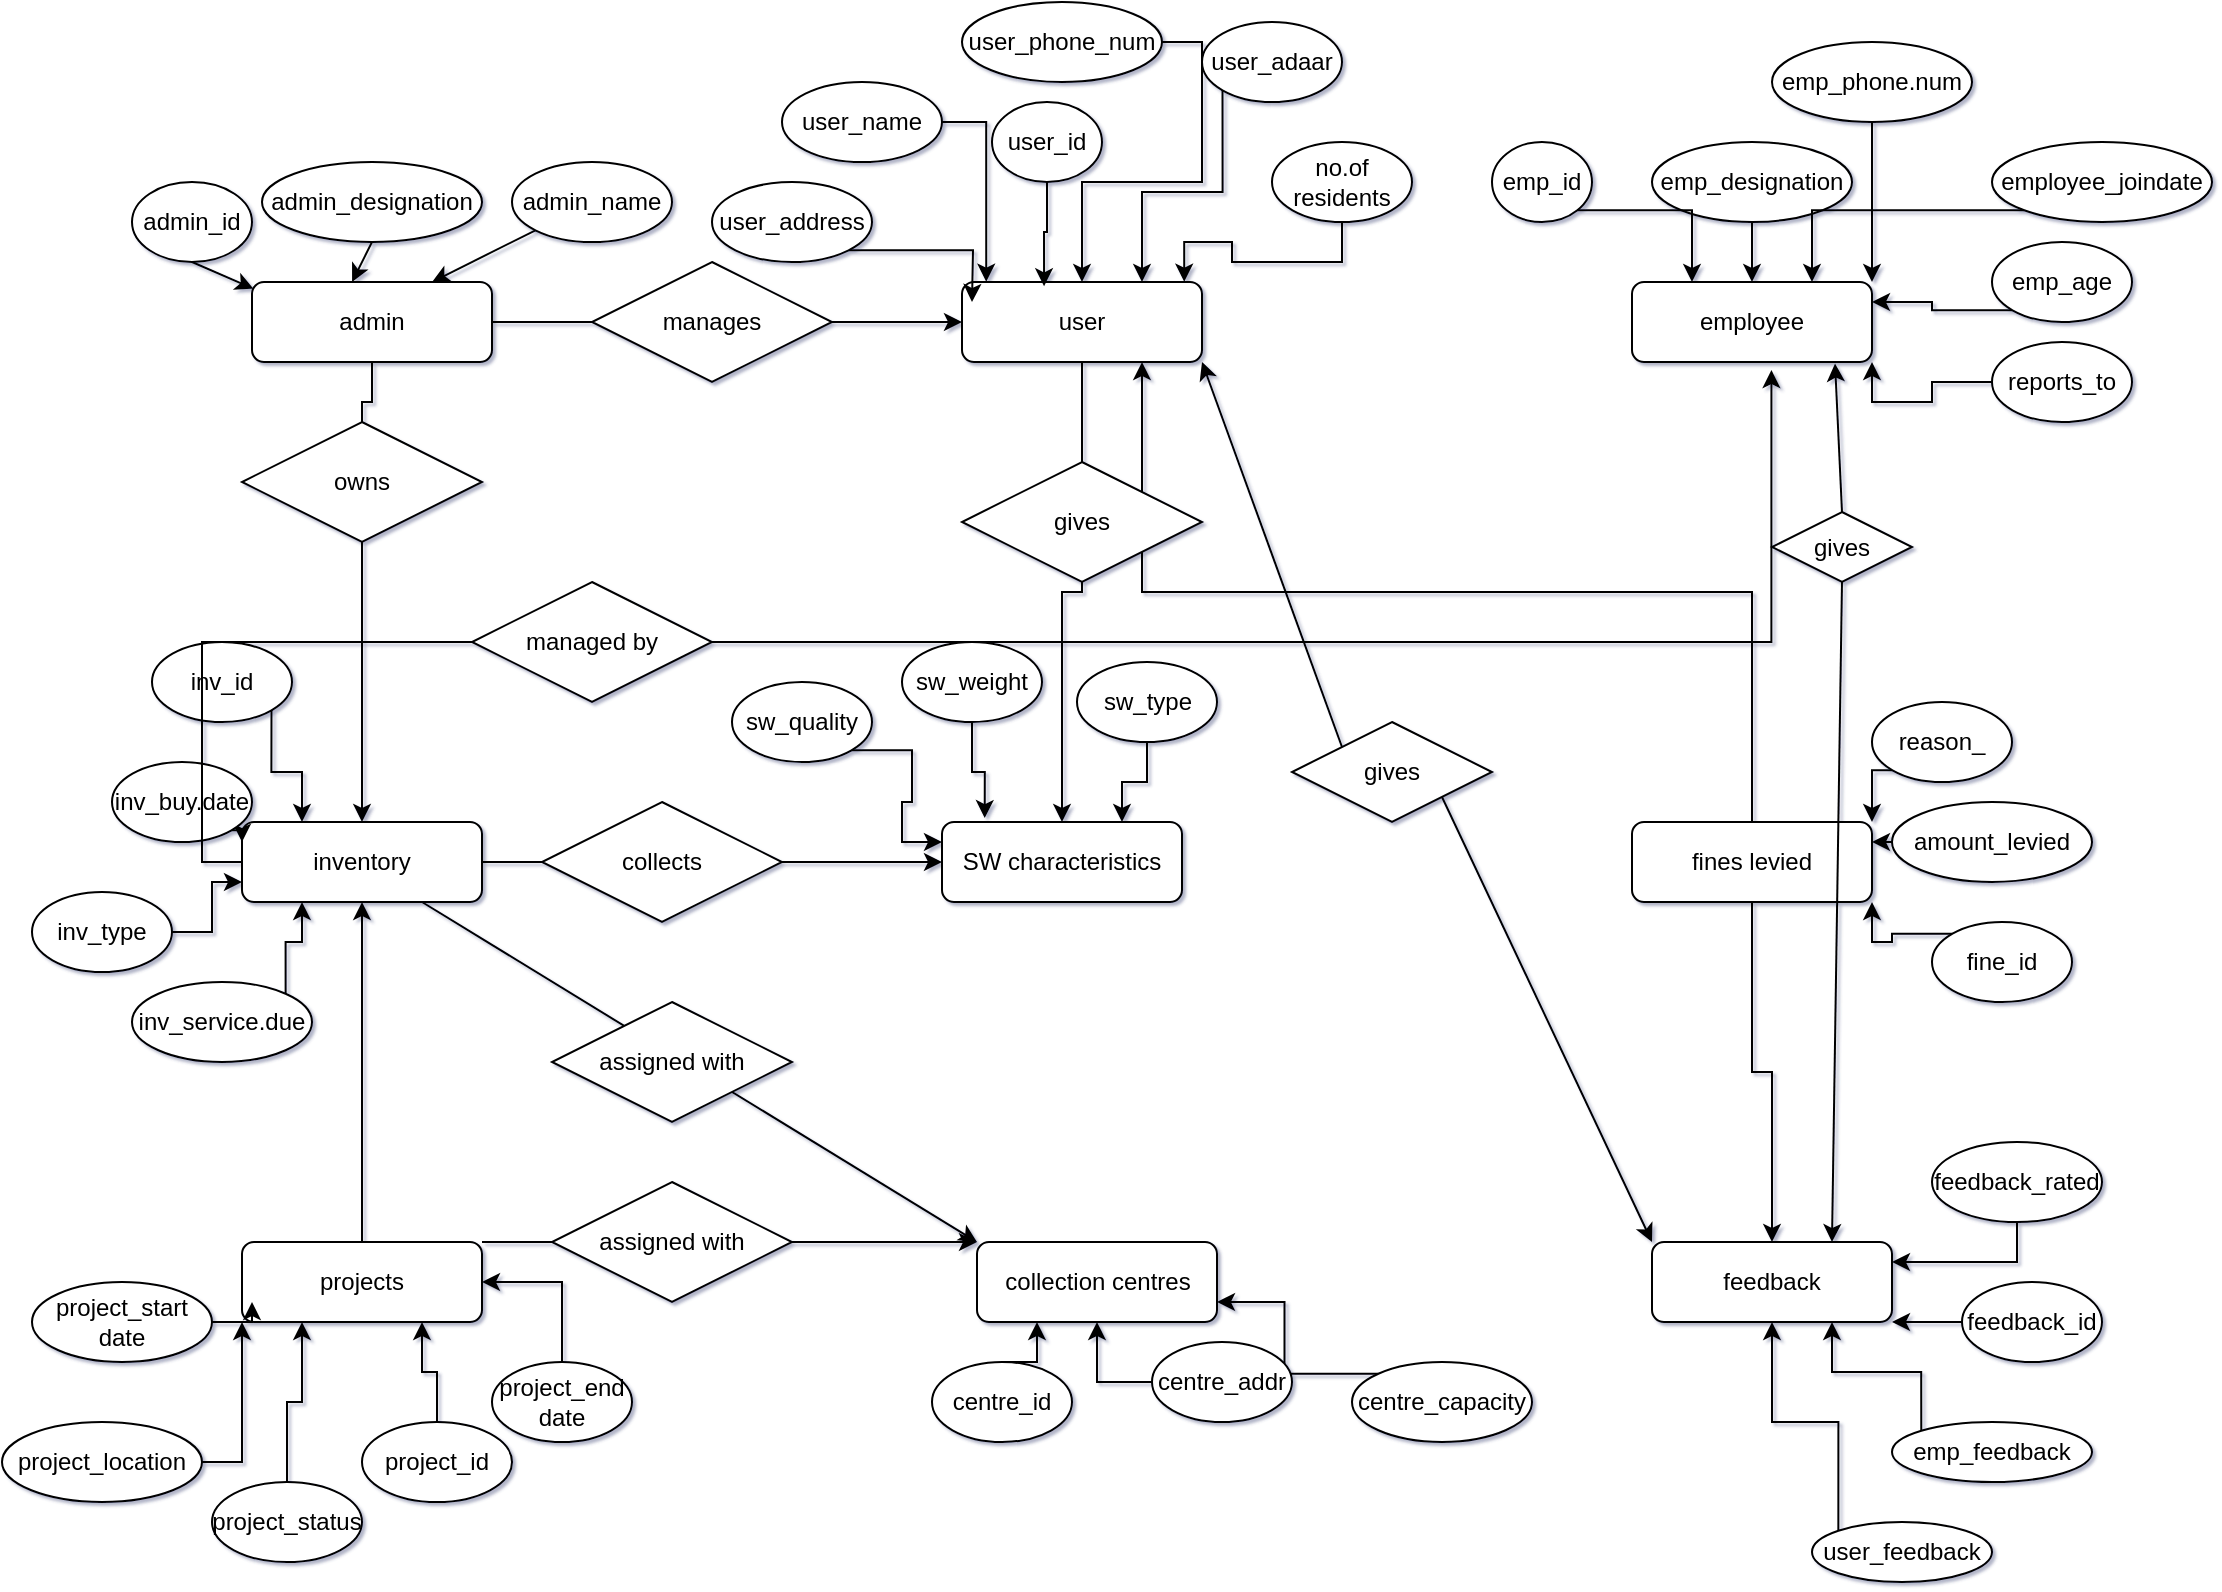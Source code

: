 <mxfile version="20.2.0" type="github" pages="2">
  <diagram id="R2lEEEUBdFMjLlhIrx00" name="Page-1">
    <mxGraphModel dx="5968" dy="785" grid="1" gridSize="10" guides="1" tooltips="1" connect="1" arrows="1" fold="1" page="1" pageScale="1" pageWidth="4681" pageHeight="3300" background="none" math="0" shadow="1" extFonts="Permanent Marker^https://fonts.googleapis.com/css?family=Permanent+Marker">
      <root>
        <mxCell id="0" />
        <mxCell id="1" parent="0" />
        <mxCell id="xOUELPZPSv9uPNJU-jqq-73" style="edgeStyle=orthogonalEdgeStyle;rounded=0;orthogonalLoop=1;jettySize=auto;html=1;exitX=0.5;exitY=1;exitDx=0;exitDy=0;startArrow=none;" parent="1" source="-xfS0xKG8IFLy6s1UBK3-1" target="xOUELPZPSv9uPNJU-jqq-6" edge="1">
          <mxGeometry relative="1" as="geometry" />
        </mxCell>
        <mxCell id="xOUELPZPSv9uPNJU-jqq-74" style="edgeStyle=orthogonalEdgeStyle;rounded=0;orthogonalLoop=1;jettySize=auto;html=1;exitX=1;exitY=0.5;exitDx=0;exitDy=0;" parent="1" source="xOUELPZPSv9uPNJU-jqq-3" target="xOUELPZPSv9uPNJU-jqq-4" edge="1">
          <mxGeometry relative="1" as="geometry" />
        </mxCell>
        <mxCell id="xOUELPZPSv9uPNJU-jqq-3" value="admin" style="rounded=1;whiteSpace=wrap;html=1;" parent="1" vertex="1">
          <mxGeometry x="-50" y="590" width="120" height="40" as="geometry" />
        </mxCell>
        <mxCell id="xOUELPZPSv9uPNJU-jqq-75" style="edgeStyle=orthogonalEdgeStyle;rounded=0;orthogonalLoop=1;jettySize=auto;html=1;exitX=0.5;exitY=1;exitDx=0;exitDy=0;" parent="1" source="xOUELPZPSv9uPNJU-jqq-4" target="xOUELPZPSv9uPNJU-jqq-7" edge="1">
          <mxGeometry relative="1" as="geometry" />
        </mxCell>
        <mxCell id="xOUELPZPSv9uPNJU-jqq-4" value="user" style="rounded=1;whiteSpace=wrap;html=1;" parent="1" vertex="1">
          <mxGeometry x="305" y="590" width="120" height="40" as="geometry" />
        </mxCell>
        <mxCell id="xOUELPZPSv9uPNJU-jqq-5" value="employee" style="rounded=1;whiteSpace=wrap;html=1;" parent="1" vertex="1">
          <mxGeometry x="640" y="590" width="120" height="40" as="geometry" />
        </mxCell>
        <mxCell id="xOUELPZPSv9uPNJU-jqq-72" style="edgeStyle=orthogonalEdgeStyle;rounded=0;orthogonalLoop=1;jettySize=auto;html=1;exitX=1;exitY=0.5;exitDx=0;exitDy=0;entryX=0;entryY=0.5;entryDx=0;entryDy=0;startArrow=none;" parent="1" source="-xfS0xKG8IFLy6s1UBK3-20" target="xOUELPZPSv9uPNJU-jqq-7" edge="1">
          <mxGeometry relative="1" as="geometry" />
        </mxCell>
        <mxCell id="xOUELPZPSv9uPNJU-jqq-106" style="edgeStyle=orthogonalEdgeStyle;rounded=0;orthogonalLoop=1;jettySize=auto;html=1;exitX=0;exitY=0.5;exitDx=0;exitDy=0;entryX=0.581;entryY=1.101;entryDx=0;entryDy=0;entryPerimeter=0;startArrow=none;" parent="1" source="-xfS0xKG8IFLy6s1UBK3-5" target="xOUELPZPSv9uPNJU-jqq-5" edge="1">
          <mxGeometry relative="1" as="geometry">
            <Array as="points">
              <mxPoint x="-75" y="770" />
              <mxPoint x="710" y="770" />
            </Array>
          </mxGeometry>
        </mxCell>
        <mxCell id="xOUELPZPSv9uPNJU-jqq-6" value="inventory" style="rounded=1;whiteSpace=wrap;html=1;" parent="1" vertex="1">
          <mxGeometry x="-55" y="860" width="120" height="40" as="geometry" />
        </mxCell>
        <mxCell id="xOUELPZPSv9uPNJU-jqq-7" value="SW characteristics" style="rounded=1;whiteSpace=wrap;html=1;" parent="1" vertex="1">
          <mxGeometry x="295" y="860" width="120" height="40" as="geometry" />
        </mxCell>
        <mxCell id="xOUELPZPSv9uPNJU-jqq-8" value="feedback" style="rounded=1;whiteSpace=wrap;html=1;" parent="1" vertex="1">
          <mxGeometry x="650" y="1070" width="120" height="40" as="geometry" />
        </mxCell>
        <mxCell id="xOUELPZPSv9uPNJU-jqq-9" value="collection centres" style="rounded=1;whiteSpace=wrap;html=1;" parent="1" vertex="1">
          <mxGeometry x="312.5" y="1070" width="120" height="40" as="geometry" />
        </mxCell>
        <mxCell id="xOUELPZPSv9uPNJU-jqq-66" style="edgeStyle=orthogonalEdgeStyle;rounded=0;orthogonalLoop=1;jettySize=auto;html=1;exitX=0.5;exitY=0;exitDx=0;exitDy=0;entryX=0.5;entryY=1;entryDx=0;entryDy=0;" parent="1" source="xOUELPZPSv9uPNJU-jqq-10" target="xOUELPZPSv9uPNJU-jqq-6" edge="1">
          <mxGeometry relative="1" as="geometry" />
        </mxCell>
        <mxCell id="xOUELPZPSv9uPNJU-jqq-10" value="projects" style="rounded=1;whiteSpace=wrap;html=1;" parent="1" vertex="1">
          <mxGeometry x="-55" y="1070" width="120" height="40" as="geometry" />
        </mxCell>
        <mxCell id="xOUELPZPSv9uPNJU-jqq-93" style="edgeStyle=orthogonalEdgeStyle;rounded=0;orthogonalLoop=1;jettySize=auto;html=1;exitX=0.5;exitY=1;exitDx=0;exitDy=0;" parent="1" source="xOUELPZPSv9uPNJU-jqq-11" target="xOUELPZPSv9uPNJU-jqq-8" edge="1">
          <mxGeometry relative="1" as="geometry" />
        </mxCell>
        <mxCell id="xOUELPZPSv9uPNJU-jqq-107" style="edgeStyle=orthogonalEdgeStyle;rounded=0;orthogonalLoop=1;jettySize=auto;html=1;exitX=0.5;exitY=0;exitDx=0;exitDy=0;entryX=0.75;entryY=1;entryDx=0;entryDy=0;" parent="1" source="xOUELPZPSv9uPNJU-jqq-11" target="xOUELPZPSv9uPNJU-jqq-4" edge="1">
          <mxGeometry relative="1" as="geometry" />
        </mxCell>
        <mxCell id="xOUELPZPSv9uPNJU-jqq-11" value="fines levied" style="rounded=1;whiteSpace=wrap;html=1;" parent="1" vertex="1">
          <mxGeometry x="640" y="860" width="120" height="40" as="geometry" />
        </mxCell>
        <mxCell id="xOUELPZPSv9uPNJU-jqq-12" value="admin_id" style="ellipse;whiteSpace=wrap;html=1;" parent="1" vertex="1">
          <mxGeometry x="-110" y="540" width="60" height="40" as="geometry" />
        </mxCell>
        <mxCell id="xOUELPZPSv9uPNJU-jqq-13" value="admin_name" style="ellipse;whiteSpace=wrap;html=1;" parent="1" vertex="1">
          <mxGeometry x="80" y="530" width="80" height="40" as="geometry" />
        </mxCell>
        <mxCell id="xOUELPZPSv9uPNJU-jqq-14" value="admin_designation" style="ellipse;whiteSpace=wrap;html=1;" parent="1" vertex="1">
          <mxGeometry x="-45" y="530" width="110" height="40" as="geometry" />
        </mxCell>
        <mxCell id="xOUELPZPSv9uPNJU-jqq-18" value="" style="endArrow=classic;html=1;rounded=0;exitX=0.5;exitY=1;exitDx=0;exitDy=0;entryX=0.006;entryY=0.083;entryDx=0;entryDy=0;entryPerimeter=0;" parent="1" source="xOUELPZPSv9uPNJU-jqq-12" target="xOUELPZPSv9uPNJU-jqq-3" edge="1">
          <mxGeometry width="50" height="50" relative="1" as="geometry">
            <mxPoint x="130" y="600" as="sourcePoint" />
            <mxPoint x="180" y="550" as="targetPoint" />
          </mxGeometry>
        </mxCell>
        <mxCell id="xOUELPZPSv9uPNJU-jqq-19" value="" style="endArrow=classic;html=1;rounded=0;exitX=0.5;exitY=1;exitDx=0;exitDy=0;entryX=0.417;entryY=0;entryDx=0;entryDy=0;entryPerimeter=0;" parent="1" source="xOUELPZPSv9uPNJU-jqq-14" target="xOUELPZPSv9uPNJU-jqq-3" edge="1">
          <mxGeometry width="50" height="50" relative="1" as="geometry">
            <mxPoint x="240" y="530" as="sourcePoint" />
            <mxPoint x="290.72" y="554.98" as="targetPoint" />
          </mxGeometry>
        </mxCell>
        <mxCell id="xOUELPZPSv9uPNJU-jqq-20" value="" style="endArrow=classic;html=1;rounded=0;exitX=0;exitY=1;exitDx=0;exitDy=0;entryX=0.75;entryY=0;entryDx=0;entryDy=0;" parent="1" source="xOUELPZPSv9uPNJU-jqq-13" target="xOUELPZPSv9uPNJU-jqq-3" edge="1">
          <mxGeometry width="50" height="50" relative="1" as="geometry">
            <mxPoint x="349.28" y="520" as="sourcePoint" />
            <mxPoint x="400" y="544.98" as="targetPoint" />
          </mxGeometry>
        </mxCell>
        <mxCell id="xOUELPZPSv9uPNJU-jqq-98" style="edgeStyle=orthogonalEdgeStyle;rounded=0;orthogonalLoop=1;jettySize=auto;html=1;exitX=1;exitY=0.5;exitDx=0;exitDy=0;entryX=0.101;entryY=-0.004;entryDx=0;entryDy=0;entryPerimeter=0;" parent="1" source="xOUELPZPSv9uPNJU-jqq-21" target="xOUELPZPSv9uPNJU-jqq-4" edge="1">
          <mxGeometry relative="1" as="geometry" />
        </mxCell>
        <mxCell id="xOUELPZPSv9uPNJU-jqq-21" value="user_name" style="ellipse;whiteSpace=wrap;html=1;" parent="1" vertex="1">
          <mxGeometry x="215" y="490" width="80" height="40" as="geometry" />
        </mxCell>
        <mxCell id="xOUELPZPSv9uPNJU-jqq-100" style="edgeStyle=orthogonalEdgeStyle;rounded=0;orthogonalLoop=1;jettySize=auto;html=1;exitX=0.5;exitY=1;exitDx=0;exitDy=0;entryX=0.5;entryY=0;entryDx=0;entryDy=0;" parent="1" source="xOUELPZPSv9uPNJU-jqq-22" target="xOUELPZPSv9uPNJU-jqq-5" edge="1">
          <mxGeometry relative="1" as="geometry" />
        </mxCell>
        <mxCell id="xOUELPZPSv9uPNJU-jqq-22" value="emp_designation" style="ellipse;whiteSpace=wrap;html=1;" parent="1" vertex="1">
          <mxGeometry x="650" y="520" width="100" height="40" as="geometry" />
        </mxCell>
        <mxCell id="xOUELPZPSv9uPNJU-jqq-101" style="edgeStyle=orthogonalEdgeStyle;rounded=0;orthogonalLoop=1;jettySize=auto;html=1;exitX=1;exitY=1;exitDx=0;exitDy=0;entryX=0.25;entryY=0;entryDx=0;entryDy=0;" parent="1" source="xOUELPZPSv9uPNJU-jqq-23" target="xOUELPZPSv9uPNJU-jqq-5" edge="1">
          <mxGeometry relative="1" as="geometry" />
        </mxCell>
        <mxCell id="xOUELPZPSv9uPNJU-jqq-23" value="emp_id" style="ellipse;whiteSpace=wrap;html=1;" parent="1" vertex="1">
          <mxGeometry x="570" y="520" width="50" height="40" as="geometry" />
        </mxCell>
        <mxCell id="xOUELPZPSv9uPNJU-jqq-96" style="edgeStyle=orthogonalEdgeStyle;rounded=0;orthogonalLoop=1;jettySize=auto;html=1;exitX=0.5;exitY=1;exitDx=0;exitDy=0;entryX=0.926;entryY=-0.004;entryDx=0;entryDy=0;entryPerimeter=0;" parent="1" source="xOUELPZPSv9uPNJU-jqq-24" target="xOUELPZPSv9uPNJU-jqq-4" edge="1">
          <mxGeometry relative="1" as="geometry" />
        </mxCell>
        <mxCell id="xOUELPZPSv9uPNJU-jqq-24" value="no.of residents" style="ellipse;whiteSpace=wrap;html=1;" parent="1" vertex="1">
          <mxGeometry x="460" y="520" width="70" height="40" as="geometry" />
        </mxCell>
        <mxCell id="xOUELPZPSv9uPNJU-jqq-95" style="edgeStyle=orthogonalEdgeStyle;rounded=0;orthogonalLoop=1;jettySize=auto;html=1;exitX=0;exitY=1;exitDx=0;exitDy=0;entryX=0.75;entryY=0;entryDx=0;entryDy=0;" parent="1" source="xOUELPZPSv9uPNJU-jqq-25" target="xOUELPZPSv9uPNJU-jqq-4" edge="1">
          <mxGeometry relative="1" as="geometry" />
        </mxCell>
        <mxCell id="xOUELPZPSv9uPNJU-jqq-25" value="user_adaar" style="ellipse;whiteSpace=wrap;html=1;" parent="1" vertex="1">
          <mxGeometry x="425" y="460" width="70" height="40" as="geometry" />
        </mxCell>
        <mxCell id="xOUELPZPSv9uPNJU-jqq-94" style="edgeStyle=orthogonalEdgeStyle;rounded=0;orthogonalLoop=1;jettySize=auto;html=1;exitX=1;exitY=0.5;exitDx=0;exitDy=0;" parent="1" source="xOUELPZPSv9uPNJU-jqq-26" target="xOUELPZPSv9uPNJU-jqq-4" edge="1">
          <mxGeometry relative="1" as="geometry" />
        </mxCell>
        <mxCell id="xOUELPZPSv9uPNJU-jqq-26" value="user_phone_num" style="ellipse;whiteSpace=wrap;html=1;" parent="1" vertex="1">
          <mxGeometry x="305" y="450" width="100" height="40" as="geometry" />
        </mxCell>
        <mxCell id="xOUELPZPSv9uPNJU-jqq-99" style="edgeStyle=orthogonalEdgeStyle;rounded=0;orthogonalLoop=1;jettySize=auto;html=1;exitX=1;exitY=1;exitDx=0;exitDy=0;" parent="1" source="xOUELPZPSv9uPNJU-jqq-27" edge="1">
          <mxGeometry relative="1" as="geometry">
            <mxPoint x="310" y="600" as="targetPoint" />
          </mxGeometry>
        </mxCell>
        <mxCell id="xOUELPZPSv9uPNJU-jqq-27" value="user_address" style="ellipse;whiteSpace=wrap;html=1;" parent="1" vertex="1">
          <mxGeometry x="180" y="540" width="80" height="40" as="geometry" />
        </mxCell>
        <mxCell id="xOUELPZPSv9uPNJU-jqq-97" style="edgeStyle=orthogonalEdgeStyle;rounded=0;orthogonalLoop=1;jettySize=auto;html=1;exitX=0.5;exitY=1;exitDx=0;exitDy=0;entryX=0.342;entryY=0.054;entryDx=0;entryDy=0;entryPerimeter=0;" parent="1" source="xOUELPZPSv9uPNJU-jqq-29" target="xOUELPZPSv9uPNJU-jqq-4" edge="1">
          <mxGeometry relative="1" as="geometry" />
        </mxCell>
        <mxCell id="xOUELPZPSv9uPNJU-jqq-29" value="user_id" style="ellipse;whiteSpace=wrap;html=1;" parent="1" vertex="1">
          <mxGeometry x="320" y="500" width="55" height="40" as="geometry" />
        </mxCell>
        <mxCell id="xOUELPZPSv9uPNJU-jqq-79" style="edgeStyle=orthogonalEdgeStyle;rounded=0;orthogonalLoop=1;jettySize=auto;html=1;exitX=0.5;exitY=0;exitDx=0;exitDy=0;entryX=0.25;entryY=1;entryDx=0;entryDy=0;" parent="1" source="xOUELPZPSv9uPNJU-jqq-32" target="xOUELPZPSv9uPNJU-jqq-9" edge="1">
          <mxGeometry relative="1" as="geometry" />
        </mxCell>
        <mxCell id="xOUELPZPSv9uPNJU-jqq-32" value="centre_id" style="ellipse;whiteSpace=wrap;html=1;" parent="1" vertex="1">
          <mxGeometry x="290" y="1130" width="70" height="40" as="geometry" />
        </mxCell>
        <mxCell id="xOUELPZPSv9uPNJU-jqq-70" style="edgeStyle=orthogonalEdgeStyle;rounded=0;orthogonalLoop=1;jettySize=auto;html=1;exitX=1;exitY=0;exitDx=0;exitDy=0;entryX=0.25;entryY=1;entryDx=0;entryDy=0;" parent="1" source="xOUELPZPSv9uPNJU-jqq-33" target="xOUELPZPSv9uPNJU-jqq-6" edge="1">
          <mxGeometry relative="1" as="geometry" />
        </mxCell>
        <mxCell id="xOUELPZPSv9uPNJU-jqq-33" value="inv_service.due" style="ellipse;whiteSpace=wrap;html=1;" parent="1" vertex="1">
          <mxGeometry x="-110" y="940" width="90" height="40" as="geometry" />
        </mxCell>
        <mxCell id="xOUELPZPSv9uPNJU-jqq-68" style="edgeStyle=orthogonalEdgeStyle;rounded=0;orthogonalLoop=1;jettySize=auto;html=1;exitX=1;exitY=1;exitDx=0;exitDy=0;entryX=0;entryY=0.25;entryDx=0;entryDy=0;" parent="1" source="xOUELPZPSv9uPNJU-jqq-34" target="xOUELPZPSv9uPNJU-jqq-6" edge="1">
          <mxGeometry relative="1" as="geometry" />
        </mxCell>
        <mxCell id="xOUELPZPSv9uPNJU-jqq-34" value="inv_buy.date" style="ellipse;whiteSpace=wrap;html=1;" parent="1" vertex="1">
          <mxGeometry x="-120" y="830" width="70" height="40" as="geometry" />
        </mxCell>
        <mxCell id="xOUELPZPSv9uPNJU-jqq-71" style="edgeStyle=orthogonalEdgeStyle;rounded=0;orthogonalLoop=1;jettySize=auto;html=1;exitX=1;exitY=1;exitDx=0;exitDy=0;entryX=0.25;entryY=0;entryDx=0;entryDy=0;" parent="1" source="xOUELPZPSv9uPNJU-jqq-35" target="xOUELPZPSv9uPNJU-jqq-6" edge="1">
          <mxGeometry relative="1" as="geometry" />
        </mxCell>
        <mxCell id="xOUELPZPSv9uPNJU-jqq-35" value="inv_id" style="ellipse;whiteSpace=wrap;html=1;" parent="1" vertex="1">
          <mxGeometry x="-100" y="770" width="70" height="40" as="geometry" />
        </mxCell>
        <mxCell id="xOUELPZPSv9uPNJU-jqq-69" style="edgeStyle=orthogonalEdgeStyle;rounded=0;orthogonalLoop=1;jettySize=auto;html=1;exitX=1;exitY=0.5;exitDx=0;exitDy=0;entryX=0;entryY=0.75;entryDx=0;entryDy=0;" parent="1" source="xOUELPZPSv9uPNJU-jqq-36" target="xOUELPZPSv9uPNJU-jqq-6" edge="1">
          <mxGeometry relative="1" as="geometry" />
        </mxCell>
        <mxCell id="xOUELPZPSv9uPNJU-jqq-36" value="inv_type" style="ellipse;whiteSpace=wrap;html=1;" parent="1" vertex="1">
          <mxGeometry x="-160" y="895" width="70" height="40" as="geometry" />
        </mxCell>
        <mxCell id="xOUELPZPSv9uPNJU-jqq-102" style="edgeStyle=orthogonalEdgeStyle;rounded=0;orthogonalLoop=1;jettySize=auto;html=1;exitX=0.5;exitY=1;exitDx=0;exitDy=0;entryX=1;entryY=0;entryDx=0;entryDy=0;" parent="1" source="xOUELPZPSv9uPNJU-jqq-37" target="xOUELPZPSv9uPNJU-jqq-5" edge="1">
          <mxGeometry relative="1" as="geometry" />
        </mxCell>
        <mxCell id="xOUELPZPSv9uPNJU-jqq-37" value="emp_phone.num" style="ellipse;whiteSpace=wrap;html=1;" parent="1" vertex="1">
          <mxGeometry x="710" y="470" width="100" height="40" as="geometry" />
        </mxCell>
        <mxCell id="xOUELPZPSv9uPNJU-jqq-103" style="edgeStyle=orthogonalEdgeStyle;rounded=0;orthogonalLoop=1;jettySize=auto;html=1;exitX=0;exitY=1;exitDx=0;exitDy=0;entryX=1;entryY=0.25;entryDx=0;entryDy=0;" parent="1" source="xOUELPZPSv9uPNJU-jqq-38" target="xOUELPZPSv9uPNJU-jqq-5" edge="1">
          <mxGeometry relative="1" as="geometry" />
        </mxCell>
        <mxCell id="xOUELPZPSv9uPNJU-jqq-38" value="emp_age" style="ellipse;whiteSpace=wrap;html=1;" parent="1" vertex="1">
          <mxGeometry x="820" y="570" width="70" height="40" as="geometry" />
        </mxCell>
        <mxCell id="xOUELPZPSv9uPNJU-jqq-105" style="edgeStyle=orthogonalEdgeStyle;rounded=0;orthogonalLoop=1;jettySize=auto;html=1;exitX=0;exitY=0.5;exitDx=0;exitDy=0;entryX=1;entryY=1;entryDx=0;entryDy=0;" parent="1" source="xOUELPZPSv9uPNJU-jqq-39" target="xOUELPZPSv9uPNJU-jqq-5" edge="1">
          <mxGeometry relative="1" as="geometry" />
        </mxCell>
        <mxCell id="xOUELPZPSv9uPNJU-jqq-39" value="reports_to" style="ellipse;whiteSpace=wrap;html=1;" parent="1" vertex="1">
          <mxGeometry x="820" y="620" width="70" height="40" as="geometry" />
        </mxCell>
        <mxCell id="xOUELPZPSv9uPNJU-jqq-104" style="edgeStyle=orthogonalEdgeStyle;rounded=0;orthogonalLoop=1;jettySize=auto;html=1;exitX=0;exitY=1;exitDx=0;exitDy=0;entryX=0.75;entryY=0;entryDx=0;entryDy=0;" parent="1" source="xOUELPZPSv9uPNJU-jqq-40" target="xOUELPZPSv9uPNJU-jqq-5" edge="1">
          <mxGeometry relative="1" as="geometry" />
        </mxCell>
        <mxCell id="xOUELPZPSv9uPNJU-jqq-40" value="employee_joindate" style="ellipse;whiteSpace=wrap;html=1;" parent="1" vertex="1">
          <mxGeometry x="820" y="520" width="110" height="40" as="geometry" />
        </mxCell>
        <mxCell id="xOUELPZPSv9uPNJU-jqq-76" style="edgeStyle=orthogonalEdgeStyle;rounded=0;orthogonalLoop=1;jettySize=auto;html=1;exitX=1;exitY=1;exitDx=0;exitDy=0;entryX=0;entryY=0.25;entryDx=0;entryDy=0;" parent="1" source="xOUELPZPSv9uPNJU-jqq-41" target="xOUELPZPSv9uPNJU-jqq-7" edge="1">
          <mxGeometry relative="1" as="geometry" />
        </mxCell>
        <mxCell id="xOUELPZPSv9uPNJU-jqq-41" value="sw_quality" style="ellipse;whiteSpace=wrap;html=1;" parent="1" vertex="1">
          <mxGeometry x="190" y="790" width="70" height="40" as="geometry" />
        </mxCell>
        <mxCell id="xOUELPZPSv9uPNJU-jqq-77" style="edgeStyle=orthogonalEdgeStyle;rounded=0;orthogonalLoop=1;jettySize=auto;html=1;exitX=0.5;exitY=1;exitDx=0;exitDy=0;entryX=0.178;entryY=-0.049;entryDx=0;entryDy=0;entryPerimeter=0;" parent="1" source="xOUELPZPSv9uPNJU-jqq-42" target="xOUELPZPSv9uPNJU-jqq-7" edge="1">
          <mxGeometry relative="1" as="geometry" />
        </mxCell>
        <mxCell id="xOUELPZPSv9uPNJU-jqq-42" value="sw_weight" style="ellipse;whiteSpace=wrap;html=1;" parent="1" vertex="1">
          <mxGeometry x="275" y="770" width="70" height="40" as="geometry" />
        </mxCell>
        <mxCell id="xOUELPZPSv9uPNJU-jqq-78" style="edgeStyle=orthogonalEdgeStyle;rounded=0;orthogonalLoop=1;jettySize=auto;html=1;exitX=0.5;exitY=1;exitDx=0;exitDy=0;entryX=0.75;entryY=0;entryDx=0;entryDy=0;" parent="1" source="xOUELPZPSv9uPNJU-jqq-43" target="xOUELPZPSv9uPNJU-jqq-7" edge="1">
          <mxGeometry relative="1" as="geometry" />
        </mxCell>
        <mxCell id="xOUELPZPSv9uPNJU-jqq-43" value="sw_type" style="ellipse;whiteSpace=wrap;html=1;" parent="1" vertex="1">
          <mxGeometry x="362.5" y="780" width="70" height="40" as="geometry" />
        </mxCell>
        <mxCell id="xOUELPZPSv9uPNJU-jqq-82" style="edgeStyle=orthogonalEdgeStyle;rounded=0;orthogonalLoop=1;jettySize=auto;html=1;exitX=0;exitY=0;exitDx=0;exitDy=0;entryX=1;entryY=0.75;entryDx=0;entryDy=0;" parent="1" source="xOUELPZPSv9uPNJU-jqq-45" target="xOUELPZPSv9uPNJU-jqq-9" edge="1">
          <mxGeometry relative="1" as="geometry" />
        </mxCell>
        <mxCell id="xOUELPZPSv9uPNJU-jqq-45" value="centre_capacity" style="ellipse;whiteSpace=wrap;html=1;" parent="1" vertex="1">
          <mxGeometry x="500" y="1130" width="90" height="40" as="geometry" />
        </mxCell>
        <mxCell id="xOUELPZPSv9uPNJU-jqq-81" style="edgeStyle=orthogonalEdgeStyle;rounded=0;orthogonalLoop=1;jettySize=auto;html=1;exitX=0;exitY=0.5;exitDx=0;exitDy=0;entryX=0.5;entryY=1;entryDx=0;entryDy=0;" parent="1" source="xOUELPZPSv9uPNJU-jqq-46" target="xOUELPZPSv9uPNJU-jqq-9" edge="1">
          <mxGeometry relative="1" as="geometry" />
        </mxCell>
        <mxCell id="xOUELPZPSv9uPNJU-jqq-46" value="centre_addr" style="ellipse;whiteSpace=wrap;html=1;" parent="1" vertex="1">
          <mxGeometry x="400" y="1120" width="70" height="40" as="geometry" />
        </mxCell>
        <mxCell id="xOUELPZPSv9uPNJU-jqq-64" style="edgeStyle=orthogonalEdgeStyle;rounded=0;orthogonalLoop=1;jettySize=auto;html=1;exitX=0.5;exitY=0;exitDx=0;exitDy=0;entryX=0.75;entryY=1;entryDx=0;entryDy=0;" parent="1" source="xOUELPZPSv9uPNJU-jqq-51" target="xOUELPZPSv9uPNJU-jqq-10" edge="1">
          <mxGeometry relative="1" as="geometry" />
        </mxCell>
        <mxCell id="xOUELPZPSv9uPNJU-jqq-51" value="project_id" style="ellipse;whiteSpace=wrap;html=1;" parent="1" vertex="1">
          <mxGeometry x="5" y="1160" width="75" height="40" as="geometry" />
        </mxCell>
        <mxCell id="xOUELPZPSv9uPNJU-jqq-63" style="edgeStyle=orthogonalEdgeStyle;rounded=0;orthogonalLoop=1;jettySize=auto;html=1;exitX=0.5;exitY=0;exitDx=0;exitDy=0;entryX=0.25;entryY=1;entryDx=0;entryDy=0;" parent="1" source="xOUELPZPSv9uPNJU-jqq-52" target="xOUELPZPSv9uPNJU-jqq-10" edge="1">
          <mxGeometry relative="1" as="geometry" />
        </mxCell>
        <mxCell id="xOUELPZPSv9uPNJU-jqq-52" value="project_status" style="ellipse;whiteSpace=wrap;html=1;" parent="1" vertex="1">
          <mxGeometry x="-70" y="1190" width="75" height="40" as="geometry" />
        </mxCell>
        <mxCell id="xOUELPZPSv9uPNJU-jqq-110" style="edgeStyle=orthogonalEdgeStyle;rounded=0;orthogonalLoop=1;jettySize=auto;html=1;exitX=0;exitY=0;exitDx=0;exitDy=0;entryX=1;entryY=1;entryDx=0;entryDy=0;" parent="1" source="xOUELPZPSv9uPNJU-jqq-53" target="xOUELPZPSv9uPNJU-jqq-11" edge="1">
          <mxGeometry relative="1" as="geometry" />
        </mxCell>
        <mxCell id="xOUELPZPSv9uPNJU-jqq-53" value="fine_id" style="ellipse;whiteSpace=wrap;html=1;" parent="1" vertex="1">
          <mxGeometry x="790" y="910" width="70" height="40" as="geometry" />
        </mxCell>
        <mxCell id="xOUELPZPSv9uPNJU-jqq-108" style="edgeStyle=orthogonalEdgeStyle;rounded=0;orthogonalLoop=1;jettySize=auto;html=1;exitX=0;exitY=1;exitDx=0;exitDy=0;entryX=1;entryY=0;entryDx=0;entryDy=0;" parent="1" source="xOUELPZPSv9uPNJU-jqq-54" target="xOUELPZPSv9uPNJU-jqq-11" edge="1">
          <mxGeometry relative="1" as="geometry" />
        </mxCell>
        <mxCell id="xOUELPZPSv9uPNJU-jqq-54" value="reason_" style="ellipse;whiteSpace=wrap;html=1;" parent="1" vertex="1">
          <mxGeometry x="760" y="800" width="70" height="40" as="geometry" />
        </mxCell>
        <mxCell id="xOUELPZPSv9uPNJU-jqq-109" style="edgeStyle=orthogonalEdgeStyle;rounded=0;orthogonalLoop=1;jettySize=auto;html=1;exitX=0;exitY=0.5;exitDx=0;exitDy=0;entryX=1;entryY=0.25;entryDx=0;entryDy=0;" parent="1" source="xOUELPZPSv9uPNJU-jqq-55" target="xOUELPZPSv9uPNJU-jqq-11" edge="1">
          <mxGeometry relative="1" as="geometry" />
        </mxCell>
        <mxCell id="xOUELPZPSv9uPNJU-jqq-55" value="amount_levied" style="ellipse;whiteSpace=wrap;html=1;" parent="1" vertex="1">
          <mxGeometry x="770" y="850" width="100" height="40" as="geometry" />
        </mxCell>
        <mxCell id="xOUELPZPSv9uPNJU-jqq-62" style="edgeStyle=orthogonalEdgeStyle;rounded=0;orthogonalLoop=1;jettySize=auto;html=1;entryX=0;entryY=1;entryDx=0;entryDy=0;" parent="1" source="xOUELPZPSv9uPNJU-jqq-56" target="xOUELPZPSv9uPNJU-jqq-10" edge="1">
          <mxGeometry relative="1" as="geometry" />
        </mxCell>
        <mxCell id="xOUELPZPSv9uPNJU-jqq-56" value="project_location" style="ellipse;whiteSpace=wrap;html=1;" parent="1" vertex="1">
          <mxGeometry x="-175" y="1160" width="100" height="40" as="geometry" />
        </mxCell>
        <mxCell id="xOUELPZPSv9uPNJU-jqq-65" style="edgeStyle=orthogonalEdgeStyle;rounded=0;orthogonalLoop=1;jettySize=auto;html=1;exitX=0.5;exitY=0;exitDx=0;exitDy=0;entryX=1;entryY=0.5;entryDx=0;entryDy=0;" parent="1" source="xOUELPZPSv9uPNJU-jqq-57" target="xOUELPZPSv9uPNJU-jqq-10" edge="1">
          <mxGeometry relative="1" as="geometry" />
        </mxCell>
        <mxCell id="xOUELPZPSv9uPNJU-jqq-57" value="project_end&lt;br&gt;date" style="ellipse;whiteSpace=wrap;html=1;" parent="1" vertex="1">
          <mxGeometry x="70" y="1130" width="70" height="40" as="geometry" />
        </mxCell>
        <mxCell id="xOUELPZPSv9uPNJU-jqq-67" style="edgeStyle=orthogonalEdgeStyle;rounded=0;orthogonalLoop=1;jettySize=auto;html=1;exitX=1;exitY=0.5;exitDx=0;exitDy=0;" parent="1" source="xOUELPZPSv9uPNJU-jqq-58" edge="1">
          <mxGeometry relative="1" as="geometry">
            <mxPoint x="-50" y="1100" as="targetPoint" />
          </mxGeometry>
        </mxCell>
        <mxCell id="xOUELPZPSv9uPNJU-jqq-58" value="project_start&lt;br&gt;date" style="ellipse;whiteSpace=wrap;html=1;" parent="1" vertex="1">
          <mxGeometry x="-160" y="1090" width="90" height="40" as="geometry" />
        </mxCell>
        <mxCell id="xOUELPZPSv9uPNJU-jqq-91" style="edgeStyle=orthogonalEdgeStyle;rounded=0;orthogonalLoop=1;jettySize=auto;html=1;exitX=0.5;exitY=1;exitDx=0;exitDy=0;entryX=1;entryY=0.25;entryDx=0;entryDy=0;" parent="1" source="xOUELPZPSv9uPNJU-jqq-60" target="xOUELPZPSv9uPNJU-jqq-8" edge="1">
          <mxGeometry relative="1" as="geometry" />
        </mxCell>
        <mxCell id="xOUELPZPSv9uPNJU-jqq-60" value="feedback_rated" style="ellipse;whiteSpace=wrap;html=1;" parent="1" vertex="1">
          <mxGeometry x="790" y="1020" width="85" height="40" as="geometry" />
        </mxCell>
        <mxCell id="xOUELPZPSv9uPNJU-jqq-90" style="edgeStyle=orthogonalEdgeStyle;rounded=0;orthogonalLoop=1;jettySize=auto;html=1;exitX=0;exitY=0.5;exitDx=0;exitDy=0;entryX=1;entryY=1;entryDx=0;entryDy=0;" parent="1" source="xOUELPZPSv9uPNJU-jqq-61" target="xOUELPZPSv9uPNJU-jqq-8" edge="1">
          <mxGeometry relative="1" as="geometry" />
        </mxCell>
        <mxCell id="xOUELPZPSv9uPNJU-jqq-61" value="feedback_id" style="ellipse;whiteSpace=wrap;html=1;" parent="1" vertex="1">
          <mxGeometry x="805" y="1090" width="70" height="40" as="geometry" />
        </mxCell>
        <mxCell id="xOUELPZPSv9uPNJU-jqq-89" style="edgeStyle=orthogonalEdgeStyle;rounded=0;orthogonalLoop=1;jettySize=auto;html=1;exitX=0;exitY=0;exitDx=0;exitDy=0;entryX=0.75;entryY=1;entryDx=0;entryDy=0;" parent="1" source="xOUELPZPSv9uPNJU-jqq-87" target="xOUELPZPSv9uPNJU-jqq-8" edge="1">
          <mxGeometry relative="1" as="geometry" />
        </mxCell>
        <mxCell id="xOUELPZPSv9uPNJU-jqq-87" value="emp_feedback&lt;span style=&quot;color: rgba(0, 0, 0, 0); font-family: monospace; font-size: 0px; text-align: start;&quot;&gt;%3CmxGraphModel%3E%3Croot%3E%3CmxCell%20id%3D%220%22%2F%3E%3CmxCell%20id%3D%221%22%20parent%3D%220%22%2F%3E%3CmxCell%20id%3D%222%22%20value%3D%22%22%20style%3D%22ellipse%3BwhiteSpace%3Dwrap%3Bhtml%3D1%3B%22%20vertex%3D%221%22%20parent%3D%221%22%3E%3CmxGeometry%20x%3D%22180%22%20y%3D%22940%22%20width%3D%2270%22%20height%3D%2240%22%20as%3D%22geometry%22%2F%3E%3C%2FmxCell%3E%3C%2Froot%3E%3C%2FmxGraphModel%3E&lt;/span&gt;" style="ellipse;whiteSpace=wrap;html=1;" parent="1" vertex="1">
          <mxGeometry x="770" y="1160" width="100" height="30" as="geometry" />
        </mxCell>
        <mxCell id="xOUELPZPSv9uPNJU-jqq-92" style="edgeStyle=orthogonalEdgeStyle;rounded=0;orthogonalLoop=1;jettySize=auto;html=1;exitX=0;exitY=0;exitDx=0;exitDy=0;" parent="1" source="xOUELPZPSv9uPNJU-jqq-88" target="xOUELPZPSv9uPNJU-jqq-8" edge="1">
          <mxGeometry relative="1" as="geometry" />
        </mxCell>
        <mxCell id="xOUELPZPSv9uPNJU-jqq-88" value="user_feedback" style="ellipse;whiteSpace=wrap;html=1;" parent="1" vertex="1">
          <mxGeometry x="730" y="1210" width="90" height="30" as="geometry" />
        </mxCell>
        <mxCell id="-xfS0xKG8IFLy6s1UBK3-1" value="owns" style="shape=rhombus;perimeter=rhombusPerimeter;whiteSpace=wrap;html=1;align=center;" parent="1" vertex="1">
          <mxGeometry x="-55" y="660" width="120" height="60" as="geometry" />
        </mxCell>
        <mxCell id="-xfS0xKG8IFLy6s1UBK3-2" value="" style="edgeStyle=orthogonalEdgeStyle;rounded=0;orthogonalLoop=1;jettySize=auto;html=1;exitX=0.5;exitY=1;exitDx=0;exitDy=0;endArrow=none;" parent="1" source="xOUELPZPSv9uPNJU-jqq-3" target="-xfS0xKG8IFLy6s1UBK3-1" edge="1">
          <mxGeometry relative="1" as="geometry">
            <mxPoint x="10" y="630" as="sourcePoint" />
            <mxPoint x="5.091" y="860.0" as="targetPoint" />
          </mxGeometry>
        </mxCell>
        <mxCell id="-xfS0xKG8IFLy6s1UBK3-3" value="manages" style="shape=rhombus;perimeter=rhombusPerimeter;whiteSpace=wrap;html=1;align=center;" parent="1" vertex="1">
          <mxGeometry x="120" y="580" width="120" height="60" as="geometry" />
        </mxCell>
        <mxCell id="-xfS0xKG8IFLy6s1UBK3-4" value="gives" style="shape=rhombus;perimeter=rhombusPerimeter;whiteSpace=wrap;html=1;align=center;" parent="1" vertex="1">
          <mxGeometry x="305" y="680" width="120" height="60" as="geometry" />
        </mxCell>
        <mxCell id="-xfS0xKG8IFLy6s1UBK3-5" value="managed by" style="shape=rhombus;perimeter=rhombusPerimeter;whiteSpace=wrap;html=1;align=center;" parent="1" vertex="1">
          <mxGeometry x="60" y="740" width="120" height="60" as="geometry" />
        </mxCell>
        <mxCell id="-xfS0xKG8IFLy6s1UBK3-6" value="" style="edgeStyle=orthogonalEdgeStyle;rounded=0;orthogonalLoop=1;jettySize=auto;html=1;exitX=0;exitY=0.5;exitDx=0;exitDy=0;endArrow=none;" parent="1" source="xOUELPZPSv9uPNJU-jqq-6" edge="1">
          <mxGeometry relative="1" as="geometry">
            <mxPoint x="-55" y="880.0" as="sourcePoint" />
            <mxPoint x="-10" y="770" as="targetPoint" />
            <Array as="points">
              <mxPoint x="-75" y="880" />
            </Array>
          </mxGeometry>
        </mxCell>
        <mxCell id="-xfS0xKG8IFLy6s1UBK3-7" value="" style="endArrow=classic;startArrow=none;html=1;rounded=0;exitX=0;exitY=0;exitDx=0;exitDy=0;entryX=1;entryY=1;entryDx=0;entryDy=0;" parent="1" source="-xfS0xKG8IFLy6s1UBK3-9" target="xOUELPZPSv9uPNJU-jqq-4" edge="1">
          <mxGeometry width="50" height="50" relative="1" as="geometry">
            <mxPoint x="270" y="930" as="sourcePoint" />
            <mxPoint x="320" y="880" as="targetPoint" />
          </mxGeometry>
        </mxCell>
        <mxCell id="-xfS0xKG8IFLy6s1UBK3-8" value="" style="endArrow=classic;startArrow=none;html=1;rounded=0;entryX=0.846;entryY=1.02;entryDx=0;entryDy=0;entryPerimeter=0;exitX=0.5;exitY=0;exitDx=0;exitDy=0;" parent="1" source="-xfS0xKG8IFLy6s1UBK3-11" target="xOUELPZPSv9uPNJU-jqq-5" edge="1">
          <mxGeometry width="50" height="50" relative="1" as="geometry">
            <mxPoint x="745" y="700" as="sourcePoint" />
            <mxPoint x="435" y="640.0" as="targetPoint" />
          </mxGeometry>
        </mxCell>
        <mxCell id="-xfS0xKG8IFLy6s1UBK3-9" value="gives" style="shape=rhombus;perimeter=rhombusPerimeter;whiteSpace=wrap;html=1;align=center;" parent="1" vertex="1">
          <mxGeometry x="470" y="810" width="100" height="50" as="geometry" />
        </mxCell>
        <mxCell id="-xfS0xKG8IFLy6s1UBK3-10" value="" style="endArrow=none;startArrow=classic;html=1;rounded=0;exitX=0;exitY=0;exitDx=0;exitDy=0;entryX=1;entryY=1;entryDx=0;entryDy=0;" parent="1" source="xOUELPZPSv9uPNJU-jqq-8" target="-xfS0xKG8IFLy6s1UBK3-9" edge="1">
          <mxGeometry width="50" height="50" relative="1" as="geometry">
            <mxPoint x="650" y="1070.0" as="sourcePoint" />
            <mxPoint x="425" y="630.0" as="targetPoint" />
          </mxGeometry>
        </mxCell>
        <mxCell id="-xfS0xKG8IFLy6s1UBK3-11" value="gives" style="shape=rhombus;perimeter=rhombusPerimeter;whiteSpace=wrap;html=1;align=center;" parent="1" vertex="1">
          <mxGeometry x="710" y="705" width="70" height="35" as="geometry" />
        </mxCell>
        <mxCell id="-xfS0xKG8IFLy6s1UBK3-14" value="" style="endArrow=none;startArrow=classic;html=1;rounded=0;exitX=0.75;exitY=0;exitDx=0;exitDy=0;entryX=0.5;entryY=1;entryDx=0;entryDy=0;" parent="1" source="xOUELPZPSv9uPNJU-jqq-8" target="-xfS0xKG8IFLy6s1UBK3-11" edge="1">
          <mxGeometry width="50" height="50" relative="1" as="geometry">
            <mxPoint x="740" y="1070.0" as="sourcePoint" />
            <mxPoint x="741.52" y="630.8" as="targetPoint" />
          </mxGeometry>
        </mxCell>
        <mxCell id="-xfS0xKG8IFLy6s1UBK3-16" value="" style="endArrow=classic;html=1;rounded=0;exitX=0.75;exitY=1;exitDx=0;exitDy=0;entryX=0;entryY=0;entryDx=0;entryDy=0;" parent="1" source="xOUELPZPSv9uPNJU-jqq-6" target="xOUELPZPSv9uPNJU-jqq-9" edge="1">
          <mxGeometry width="50" height="50" relative="1" as="geometry">
            <mxPoint x="270" y="930" as="sourcePoint" />
            <mxPoint x="320" y="880" as="targetPoint" />
          </mxGeometry>
        </mxCell>
        <mxCell id="-xfS0xKG8IFLy6s1UBK3-17" value="assigned with" style="shape=rhombus;perimeter=rhombusPerimeter;whiteSpace=wrap;html=1;align=center;" parent="1" vertex="1">
          <mxGeometry x="100" y="950" width="120" height="60" as="geometry" />
        </mxCell>
        <mxCell id="-xfS0xKG8IFLy6s1UBK3-18" value="" style="endArrow=classic;html=1;rounded=0;exitX=1;exitY=0;exitDx=0;exitDy=0;entryX=0;entryY=0;entryDx=0;entryDy=0;" parent="1" source="xOUELPZPSv9uPNJU-jqq-10" target="xOUELPZPSv9uPNJU-jqq-9" edge="1">
          <mxGeometry width="50" height="50" relative="1" as="geometry">
            <mxPoint x="160" y="1130" as="sourcePoint" />
            <mxPoint x="210" y="1080" as="targetPoint" />
          </mxGeometry>
        </mxCell>
        <mxCell id="-xfS0xKG8IFLy6s1UBK3-19" value="assigned with" style="shape=rhombus;perimeter=rhombusPerimeter;whiteSpace=wrap;html=1;align=center;" parent="1" vertex="1">
          <mxGeometry x="100" y="1040" width="120" height="60" as="geometry" />
        </mxCell>
        <mxCell id="-xfS0xKG8IFLy6s1UBK3-20" value="collects" style="shape=rhombus;perimeter=rhombusPerimeter;whiteSpace=wrap;html=1;align=center;" parent="1" vertex="1">
          <mxGeometry x="95" y="850" width="120" height="60" as="geometry" />
        </mxCell>
        <mxCell id="-xfS0xKG8IFLy6s1UBK3-21" value="" style="edgeStyle=orthogonalEdgeStyle;rounded=0;orthogonalLoop=1;jettySize=auto;html=1;exitX=1;exitY=0.5;exitDx=0;exitDy=0;entryX=0;entryY=0.5;entryDx=0;entryDy=0;endArrow=none;" parent="1" source="xOUELPZPSv9uPNJU-jqq-6" target="-xfS0xKG8IFLy6s1UBK3-20" edge="1">
          <mxGeometry relative="1" as="geometry">
            <mxPoint x="65" y="880.0" as="sourcePoint" />
            <mxPoint x="295" y="880.0" as="targetPoint" />
          </mxGeometry>
        </mxCell>
      </root>
    </mxGraphModel>
  </diagram>
  <diagram id="72jKP2Q25y0gCLdaYqcE" name="Page-2">
    <mxGraphModel dx="965" dy="589" grid="1" gridSize="10" guides="1" tooltips="1" connect="1" arrows="1" fold="1" page="1" pageScale="1" pageWidth="4681" pageHeight="3300" math="0" shadow="0">
      <root>
        <mxCell id="0" />
        <mxCell id="1" parent="0" />
        <mxCell id="trBaclUamii2pKxmRyTd-1" value="admin" style="swimlane;childLayout=stackLayout;horizontal=1;startSize=30;horizontalStack=0;rounded=1;fontSize=14;fontStyle=0;strokeWidth=2;resizeParent=0;resizeLast=1;shadow=0;dashed=0;align=center;" parent="1" vertex="1">
          <mxGeometry x="130" y="200" width="180" height="110" as="geometry">
            <mxRectangle x="130" y="200" width="80" height="30" as="alternateBounds" />
          </mxGeometry>
        </mxCell>
        <mxCell id="trBaclUamii2pKxmRyTd-2" value="admin_id   varchar(10)&#xa;admin_designation varchar(10)&#xa;admin_name char(20)&#xa;" style="align=left;strokeColor=none;fillColor=none;spacingLeft=4;fontSize=12;verticalAlign=top;resizable=0;rotatable=0;part=1;" parent="trBaclUamii2pKxmRyTd-1" vertex="1">
          <mxGeometry y="30" width="180" height="80" as="geometry" />
        </mxCell>
        <mxCell id="VWYwY12O9dLJlnYJRbuf-2" value="user" style="swimlane;childLayout=stackLayout;horizontal=1;startSize=30;horizontalStack=0;rounded=1;fontSize=14;fontStyle=0;strokeWidth=2;resizeParent=0;resizeLast=1;shadow=0;dashed=0;align=center;" parent="1" vertex="1">
          <mxGeometry x="410" y="195" width="160" height="145" as="geometry">
            <mxRectangle x="410" y="195" width="70" height="30" as="alternateBounds" />
          </mxGeometry>
        </mxCell>
        <mxCell id="VWYwY12O9dLJlnYJRbuf-3" value="user_name  char(20)&#xa;user_id varchar(10)&#xa;user_address varchar(30)&#xa;user_adaar int(12)&#xa;no_of_residents int(2)" style="align=left;strokeColor=none;fillColor=none;spacingLeft=4;fontSize=12;verticalAlign=top;resizable=0;rotatable=0;part=1;" parent="VWYwY12O9dLJlnYJRbuf-2" vertex="1">
          <mxGeometry y="30" width="160" height="115" as="geometry" />
        </mxCell>
        <mxCell id="uBwaHil67FAt6JLeLUjj-1" value="employee" style="swimlane;childLayout=stackLayout;horizontal=1;startSize=30;horizontalStack=0;rounded=1;fontSize=14;fontStyle=0;strokeWidth=2;resizeParent=0;resizeLast=1;shadow=0;dashed=0;align=center;" parent="1" vertex="1">
          <mxGeometry x="670" y="195" width="170" height="175" as="geometry">
            <mxRectangle x="670" y="195" width="100" height="30" as="alternateBounds" />
          </mxGeometry>
        </mxCell>
        <mxCell id="uBwaHil67FAt6JLeLUjj-2" value="emp_name char(20)&#xa;emp_id varchar(10)&#xa;emp_phone int(10)&#xa;emp_joindate varchar(8)&#xa;emp_designation varchar(15)&#xa;reports_to varchar(10)&#xa;emp_age int(2)&#xa;" style="align=left;strokeColor=none;fillColor=none;spacingLeft=4;fontSize=12;verticalAlign=top;resizable=0;rotatable=0;part=1;" parent="uBwaHil67FAt6JLeLUjj-1" vertex="1">
          <mxGeometry y="30" width="170" height="145" as="geometry" />
        </mxCell>
        <mxCell id="MIpgfiBthqNwu-PKNVHC-1" value="inventory" style="swimlane;childLayout=stackLayout;horizontal=1;startSize=30;horizontalStack=0;rounded=1;fontSize=14;fontStyle=0;strokeWidth=2;resizeParent=0;resizeLast=1;shadow=0;dashed=0;align=center;" parent="1" vertex="1">
          <mxGeometry x="140" y="430" width="160" height="120" as="geometry">
            <mxRectangle x="140" y="430" width="100" height="30" as="alternateBounds" />
          </mxGeometry>
        </mxCell>
        <mxCell id="MIpgfiBthqNwu-PKNVHC-2" value="inv_type varchar(20)&#xa;inv_id varchar(10)&#xa;inv_buydate varchar(8)&#xa;inv_servicedue varchar(8)" style="align=left;strokeColor=none;fillColor=none;spacingLeft=4;fontSize=12;verticalAlign=top;resizable=0;rotatable=0;part=1;" parent="MIpgfiBthqNwu-PKNVHC-1" vertex="1">
          <mxGeometry y="30" width="160" height="90" as="geometry" />
        </mxCell>
        <mxCell id="8lrTgaox9AnyNXe2MXQJ-1" value="sw characteristics" style="swimlane;childLayout=stackLayout;horizontal=1;startSize=30;horizontalStack=0;rounded=1;fontSize=14;fontStyle=0;strokeWidth=2;resizeParent=0;resizeLast=1;shadow=0;dashed=0;align=center;" parent="1" vertex="1">
          <mxGeometry x="410" y="430" width="160" height="120" as="geometry" />
        </mxCell>
        <mxCell id="8lrTgaox9AnyNXe2MXQJ-2" value="sw_type varchar(10)&#xa;sw_weight varchar(5)&#xa;sw_quality int(2)&#xa;" style="align=left;strokeColor=none;fillColor=none;spacingLeft=4;fontSize=12;verticalAlign=top;resizable=0;rotatable=0;part=1;" parent="8lrTgaox9AnyNXe2MXQJ-1" vertex="1">
          <mxGeometry y="30" width="160" height="90" as="geometry" />
        </mxCell>
        <mxCell id="4LOHHTTssbWPp9LJrF3N-1" value="fines levied" style="swimlane;childLayout=stackLayout;horizontal=1;startSize=30;horizontalStack=0;rounded=1;fontSize=14;fontStyle=0;strokeWidth=2;resizeParent=0;resizeLast=1;shadow=0;dashed=0;align=center;" parent="1" vertex="1">
          <mxGeometry x="680" y="430" width="160" height="120" as="geometry">
            <mxRectangle x="680" y="430" width="110" height="30" as="alternateBounds" />
          </mxGeometry>
        </mxCell>
        <mxCell id="4LOHHTTssbWPp9LJrF3N-2" value="transaction_id varchar(20)&#xa;fine_levied  int(5)&#xa;reason  varchar(50)" style="align=left;strokeColor=none;fillColor=none;spacingLeft=4;fontSize=12;verticalAlign=top;resizable=0;rotatable=0;part=1;" parent="4LOHHTTssbWPp9LJrF3N-1" vertex="1">
          <mxGeometry y="30" width="160" height="90" as="geometry" />
        </mxCell>
        <mxCell id="KpaOaxibHPpkaxpQLsPa-1" value="projects" style="swimlane;childLayout=stackLayout;horizontal=1;startSize=30;horizontalStack=0;rounded=1;fontSize=14;fontStyle=0;strokeWidth=2;resizeParent=0;resizeLast=1;shadow=0;dashed=0;align=center;" parent="1" vertex="1">
          <mxGeometry x="150" y="610" width="160" height="140" as="geometry" />
        </mxCell>
        <mxCell id="KpaOaxibHPpkaxpQLsPa-2" value="project_id varchar(10)&#xa;project_name char(20)&#xa;project_strartdate varchar(8)&#xa;project_duedate varchar(8)" style="align=left;strokeColor=none;fillColor=none;spacingLeft=4;fontSize=12;verticalAlign=top;resizable=0;rotatable=0;part=1;" parent="KpaOaxibHPpkaxpQLsPa-1" vertex="1">
          <mxGeometry y="30" width="160" height="110" as="geometry" />
        </mxCell>
        <mxCell id="Yrv0GfPIeImB54KtC9e4-1" value="collection centres" style="swimlane;childLayout=stackLayout;horizontal=1;startSize=30;horizontalStack=0;rounded=1;fontSize=14;fontStyle=0;strokeWidth=2;resizeParent=0;resizeLast=1;shadow=0;dashed=0;align=center;" parent="1" vertex="1">
          <mxGeometry x="430" y="630" width="160" height="140" as="geometry" />
        </mxCell>
        <mxCell id="Yrv0GfPIeImB54KtC9e4-2" value="centre_name varchar(10)&#xa;centre_id varchar(10)&#xa;centre_addr varchar(25)&#xa;centre_capacity varchar(10)" style="align=left;strokeColor=none;fillColor=none;spacingLeft=4;fontSize=12;verticalAlign=top;resizable=0;rotatable=0;part=1;" parent="Yrv0GfPIeImB54KtC9e4-1" vertex="1">
          <mxGeometry y="30" width="160" height="110" as="geometry" />
        </mxCell>
        <mxCell id="Yrv0GfPIeImB54KtC9e4-3" value="feedback" style="swimlane;childLayout=stackLayout;horizontal=1;startSize=30;horizontalStack=0;rounded=1;fontSize=14;fontStyle=0;strokeWidth=2;resizeParent=0;resizeLast=1;shadow=0;dashed=0;align=center;" parent="1" vertex="1">
          <mxGeometry x="680" y="600" width="160" height="140" as="geometry" />
        </mxCell>
        <mxCell id="Yrv0GfPIeImB54KtC9e4-4" value=" feedback_id varchar(10)&#xa; feedback varchar(50)&#xa; emp_feedback varchar(50)&#xa; user_feedback(50)" style="align=left;strokeColor=none;fillColor=none;spacingLeft=4;fontSize=12;verticalAlign=top;resizable=0;rotatable=0;part=1;" parent="Yrv0GfPIeImB54KtC9e4-3" vertex="1">
          <mxGeometry y="30" width="160" height="110" as="geometry" />
        </mxCell>
      </root>
    </mxGraphModel>
  </diagram>
</mxfile>
